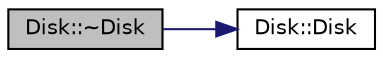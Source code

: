 digraph "Disk::~Disk"
{
  edge [fontname="Helvetica",fontsize="10",labelfontname="Helvetica",labelfontsize="10"];
  node [fontname="Helvetica",fontsize="10",shape=record];
  rankdir="LR";
  Node1 [label="Disk::~Disk",height=0.2,width=0.4,color="black", fillcolor="grey75", style="filled", fontcolor="black"];
  Node1 -> Node2 [color="midnightblue",fontsize="10",style="solid",fontname="Helvetica"];
  Node2 [label="Disk::Disk",height=0.2,width=0.4,color="black", fillcolor="white", style="filled",URL="$classDisk.html#a7b4e578f63bfbf395e1f6e24a0e43bf4"];
}
